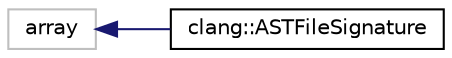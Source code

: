 digraph "Graphical Class Hierarchy"
{
 // LATEX_PDF_SIZE
  bgcolor="transparent";
  edge [fontname="Helvetica",fontsize="10",labelfontname="Helvetica",labelfontsize="10"];
  node [fontname="Helvetica",fontsize="10",shape=record];
  rankdir="LR";
  Node4423 [label="array",height=0.2,width=0.4,color="grey75",tooltip=" "];
  Node4423 -> Node0 [dir="back",color="midnightblue",fontsize="10",style="solid",fontname="Helvetica"];
  Node0 [label="clang::ASTFileSignature",height=0.2,width=0.4,color="black",URL="$structclang_1_1ASTFileSignature.html",tooltip="The signature of a module, which is a hash of the AST content."];
}
